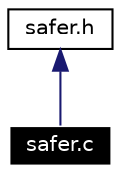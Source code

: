 digraph G
{
  edge [fontname="Helvetica",fontsize=10,labelfontname="Helvetica",labelfontsize=10];
  node [fontname="Helvetica",fontsize=10,shape=record];
  Node301 [label="safer.c",height=0.2,width=0.4,color="white", fillcolor="black", style="filled" fontcolor="white"];
  Node302 -> Node301 [dir=back,color="midnightblue",fontsize=10,style="solid",fontname="Helvetica"];
  Node302 [label="safer.h",height=0.2,width=0.4,color="black",URL="$safer_8h.html"];
}
